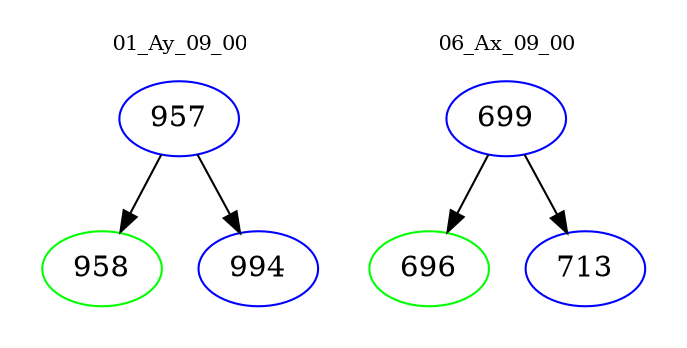 digraph{
subgraph cluster_0 {
color = white
label = "01_Ay_09_00";
fontsize=10;
T0_957 [label="957", color="blue"]
T0_957 -> T0_958 [color="black"]
T0_958 [label="958", color="green"]
T0_957 -> T0_994 [color="black"]
T0_994 [label="994", color="blue"]
}
subgraph cluster_1 {
color = white
label = "06_Ax_09_00";
fontsize=10;
T1_699 [label="699", color="blue"]
T1_699 -> T1_696 [color="black"]
T1_696 [label="696", color="green"]
T1_699 -> T1_713 [color="black"]
T1_713 [label="713", color="blue"]
}
}
